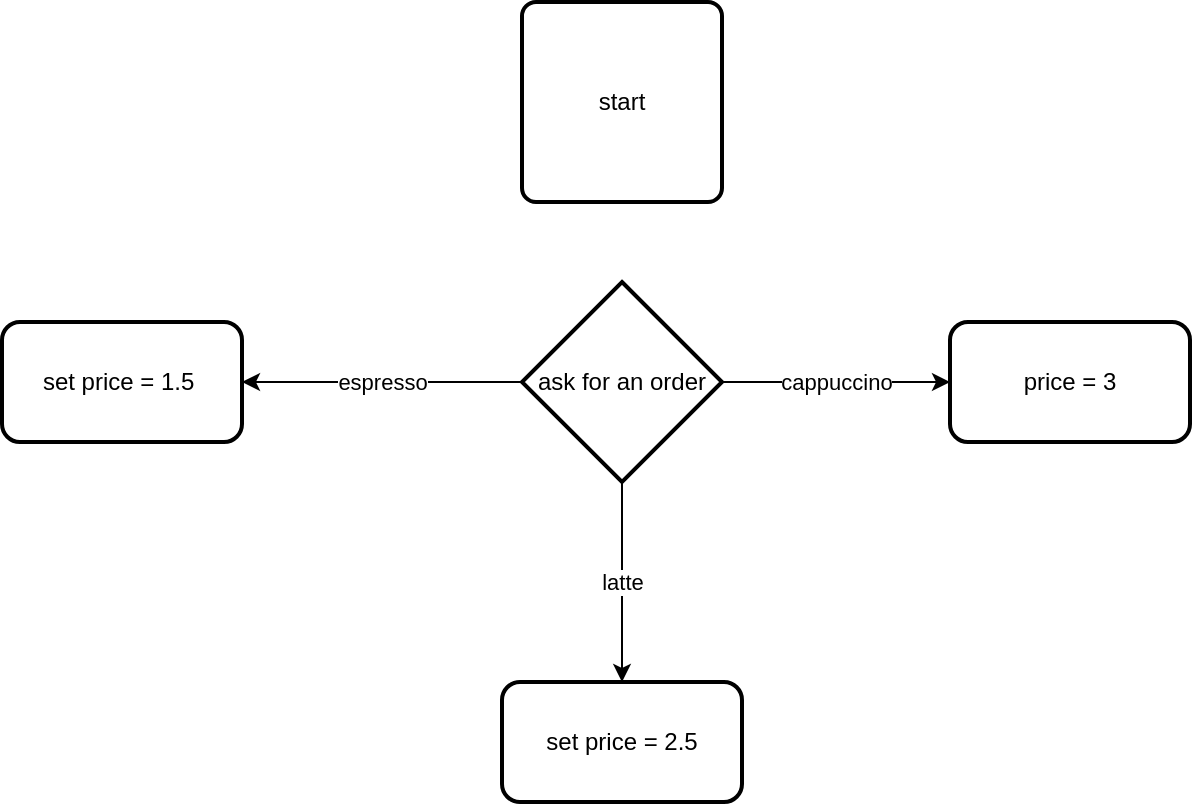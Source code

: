 <mxfile version="22.0.3" type="device">
  <diagram id="C5RBs43oDa-KdzZeNtuy" name="Page-1">
    <mxGraphModel dx="1501" dy="661" grid="1" gridSize="10" guides="1" tooltips="1" connect="1" arrows="1" fold="1" page="1" pageScale="1" pageWidth="827" pageHeight="1169" math="0" shadow="0">
      <root>
        <mxCell id="WIyWlLk6GJQsqaUBKTNV-0" />
        <mxCell id="WIyWlLk6GJQsqaUBKTNV-1" parent="WIyWlLk6GJQsqaUBKTNV-0" />
        <mxCell id="EEsgxBTG1dsr8DoBc5G6-2" value="start" style="rounded=1;whiteSpace=wrap;html=1;absoluteArcSize=1;arcSize=14;strokeWidth=2;" vertex="1" parent="WIyWlLk6GJQsqaUBKTNV-1">
          <mxGeometry x="200" y="10" width="100" height="100" as="geometry" />
        </mxCell>
        <mxCell id="EEsgxBTG1dsr8DoBc5G6-7" value="espresso" style="edgeStyle=orthogonalEdgeStyle;rounded=0;orthogonalLoop=1;jettySize=auto;html=1;" edge="1" parent="WIyWlLk6GJQsqaUBKTNV-1" source="EEsgxBTG1dsr8DoBc5G6-3" target="EEsgxBTG1dsr8DoBc5G6-6">
          <mxGeometry relative="1" as="geometry" />
        </mxCell>
        <mxCell id="EEsgxBTG1dsr8DoBc5G6-9" value="cappuccino" style="edgeStyle=orthogonalEdgeStyle;rounded=0;orthogonalLoop=1;jettySize=auto;html=1;" edge="1" parent="WIyWlLk6GJQsqaUBKTNV-1" source="EEsgxBTG1dsr8DoBc5G6-3" target="EEsgxBTG1dsr8DoBc5G6-8">
          <mxGeometry relative="1" as="geometry" />
        </mxCell>
        <mxCell id="EEsgxBTG1dsr8DoBc5G6-11" value="latte" style="edgeStyle=orthogonalEdgeStyle;rounded=0;orthogonalLoop=1;jettySize=auto;html=1;" edge="1" parent="WIyWlLk6GJQsqaUBKTNV-1" source="EEsgxBTG1dsr8DoBc5G6-3" target="EEsgxBTG1dsr8DoBc5G6-10">
          <mxGeometry relative="1" as="geometry">
            <mxPoint as="offset" />
          </mxGeometry>
        </mxCell>
        <mxCell id="EEsgxBTG1dsr8DoBc5G6-3" value="ask for an order" style="strokeWidth=2;html=1;shape=mxgraph.flowchart.decision;whiteSpace=wrap;" vertex="1" parent="WIyWlLk6GJQsqaUBKTNV-1">
          <mxGeometry x="200" y="150" width="100" height="100" as="geometry" />
        </mxCell>
        <mxCell id="EEsgxBTG1dsr8DoBc5G6-6" value="set price = 1.5&amp;nbsp;" style="rounded=1;whiteSpace=wrap;html=1;strokeWidth=2;" vertex="1" parent="WIyWlLk6GJQsqaUBKTNV-1">
          <mxGeometry x="-60" y="170" width="120" height="60" as="geometry" />
        </mxCell>
        <mxCell id="EEsgxBTG1dsr8DoBc5G6-8" value="price = 3" style="rounded=1;whiteSpace=wrap;html=1;strokeWidth=2;" vertex="1" parent="WIyWlLk6GJQsqaUBKTNV-1">
          <mxGeometry x="414" y="170" width="120" height="60" as="geometry" />
        </mxCell>
        <mxCell id="EEsgxBTG1dsr8DoBc5G6-10" value="set price = 2.5" style="rounded=1;whiteSpace=wrap;html=1;strokeWidth=2;" vertex="1" parent="WIyWlLk6GJQsqaUBKTNV-1">
          <mxGeometry x="190" y="350" width="120" height="60" as="geometry" />
        </mxCell>
      </root>
    </mxGraphModel>
  </diagram>
</mxfile>
